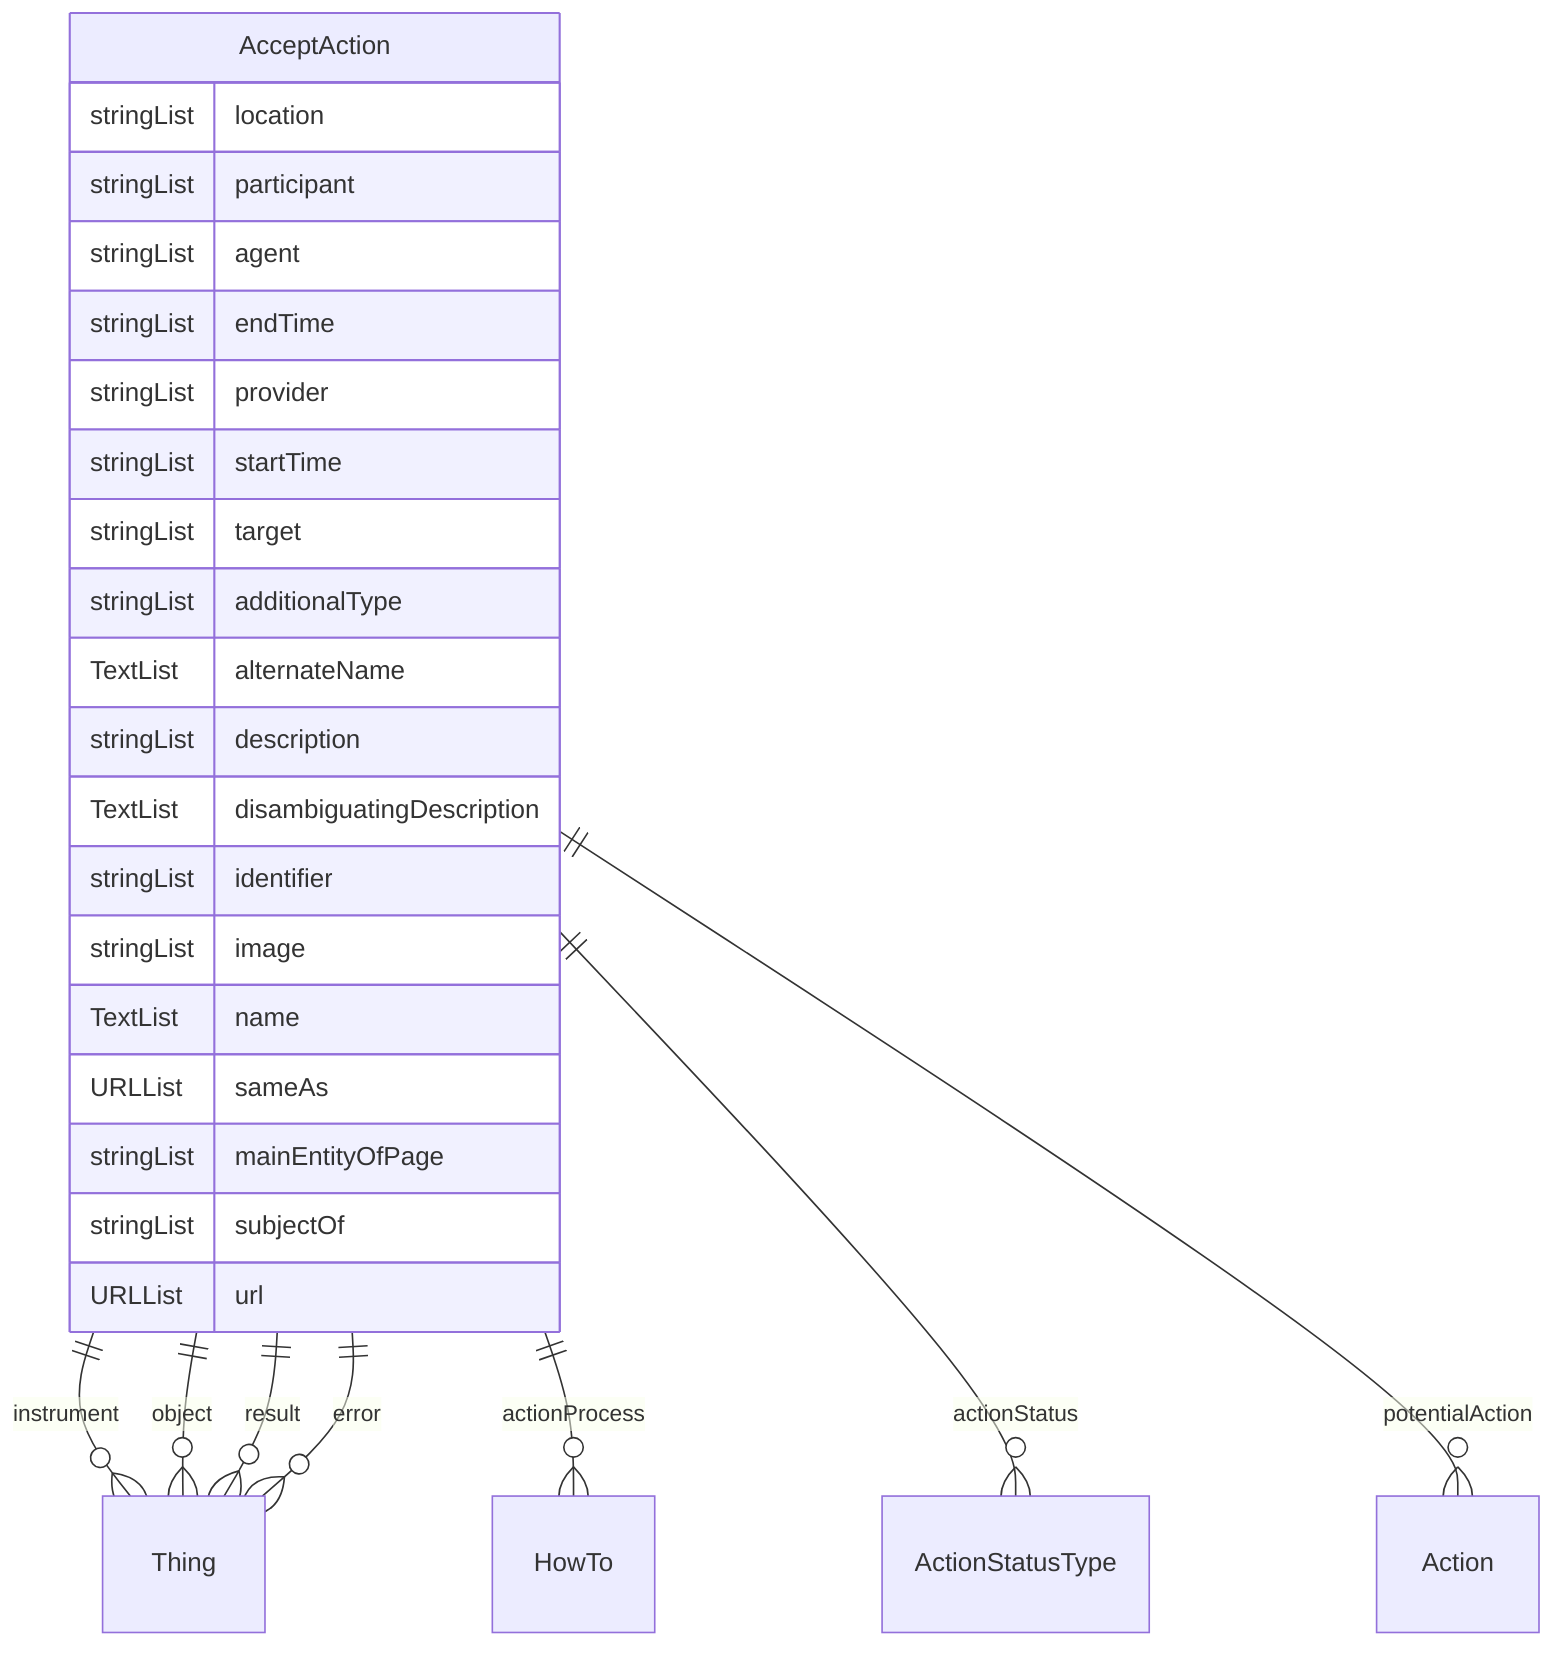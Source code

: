 erDiagram
AcceptAction {
    stringList location  
    stringList participant  
    stringList agent  
    stringList endTime  
    stringList provider  
    stringList startTime  
    stringList target  
    stringList additionalType  
    TextList alternateName  
    stringList description  
    TextList disambiguatingDescription  
    stringList identifier  
    stringList image  
    TextList name  
    URLList sameAs  
    stringList mainEntityOfPage  
    stringList subjectOf  
    URLList url  
}

AcceptAction ||--}o Thing : "instrument"
AcceptAction ||--}o Thing : "object"
AcceptAction ||--}o Thing : "result"
AcceptAction ||--}o HowTo : "actionProcess"
AcceptAction ||--}o ActionStatusType : "actionStatus"
AcceptAction ||--}o Thing : "error"
AcceptAction ||--}o Action : "potentialAction"